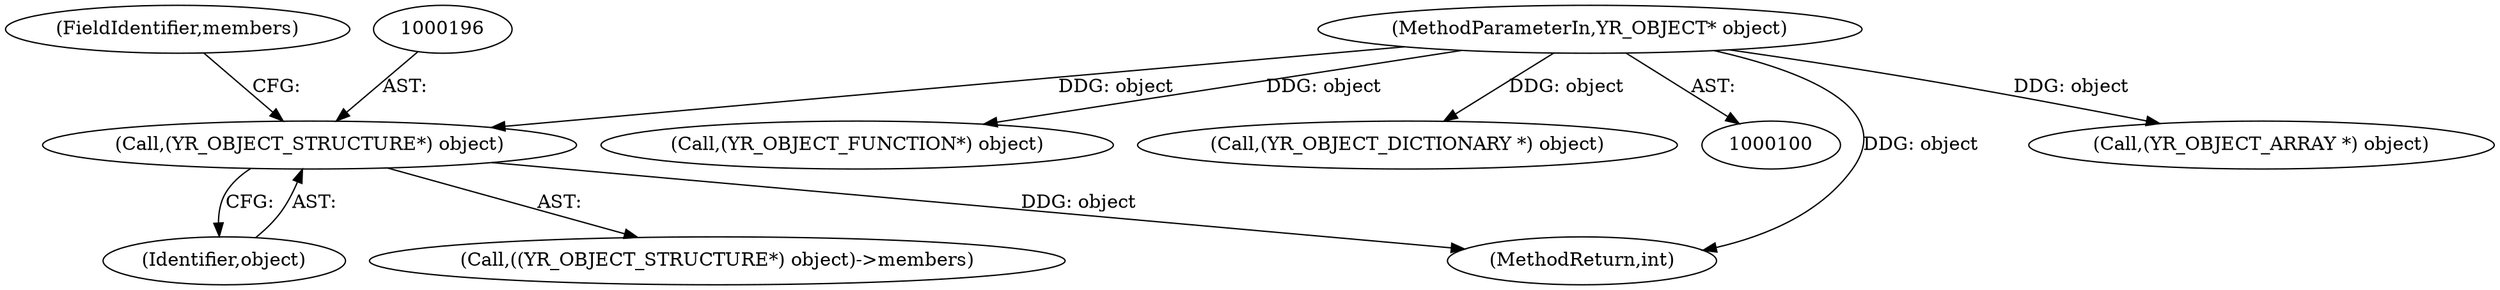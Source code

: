 digraph "0_yara_053e67e3ec81cc9268ce30eaf0d6663d8639ed1e_0@pointer" {
"1000195" [label="(Call,(YR_OBJECT_STRUCTURE*) object)"];
"1000101" [label="(MethodParameterIn,YR_OBJECT* object)"];
"1000195" [label="(Call,(YR_OBJECT_STRUCTURE*) object)"];
"1000268" [label="(MethodReturn,int)"];
"1000228" [label="(Call,(YR_OBJECT_ARRAY *) object)"];
"1000151" [label="(Call,(YR_OBJECT_FUNCTION*) object)"];
"1000197" [label="(Identifier,object)"];
"1000245" [label="(Call,(YR_OBJECT_DICTIONARY *) object)"];
"1000194" [label="(Call,((YR_OBJECT_STRUCTURE*) object)->members)"];
"1000198" [label="(FieldIdentifier,members)"];
"1000101" [label="(MethodParameterIn,YR_OBJECT* object)"];
"1000195" -> "1000194"  [label="AST: "];
"1000195" -> "1000197"  [label="CFG: "];
"1000196" -> "1000195"  [label="AST: "];
"1000197" -> "1000195"  [label="AST: "];
"1000198" -> "1000195"  [label="CFG: "];
"1000195" -> "1000268"  [label="DDG: object"];
"1000101" -> "1000195"  [label="DDG: object"];
"1000101" -> "1000100"  [label="AST: "];
"1000101" -> "1000268"  [label="DDG: object"];
"1000101" -> "1000151"  [label="DDG: object"];
"1000101" -> "1000228"  [label="DDG: object"];
"1000101" -> "1000245"  [label="DDG: object"];
}
